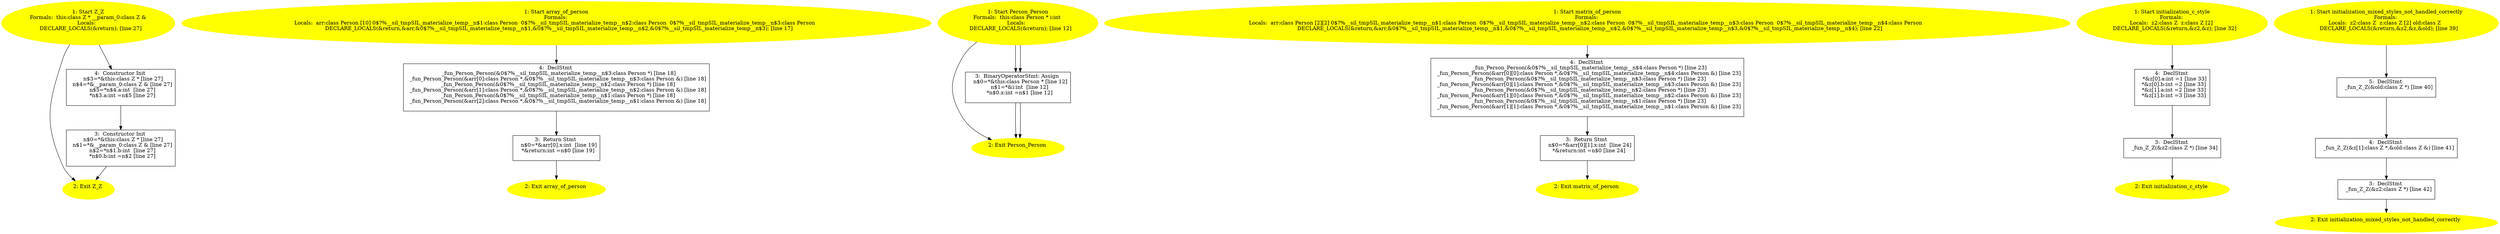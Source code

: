 /* @generated */
digraph iCFG {
"Z_Z2" [label="2: Exit Z_Z \n  " color=yellow style=filled]
	

"Z_Z1" [label="1: Start Z_Z\nFormals:  this:class Z *\nLocals:  \n   DECLARE_LOCALS(&return); [line 27]\n " color=yellow style=filled]
	

	 "Z_Z1" -> "Z_Z2" ;
"array_of_person4" [label="4:  DeclStmt \n   _fun_Person_Person(&0$?%__sil_tmpSIL_materialize_temp__n$3:class Person *) [line 18]\n  _fun_Person_Person(&arr[0]:class Person *,&0$?%__sil_tmpSIL_materialize_temp__n$3:class Person &) [line 18]\n  _fun_Person_Person(&0$?%__sil_tmpSIL_materialize_temp__n$2:class Person *) [line 18]\n  _fun_Person_Person(&arr[1]:class Person *,&0$?%__sil_tmpSIL_materialize_temp__n$2:class Person &) [line 18]\n  _fun_Person_Person(&0$?%__sil_tmpSIL_materialize_temp__n$1:class Person *) [line 18]\n  _fun_Person_Person(&arr[2]:class Person *,&0$?%__sil_tmpSIL_materialize_temp__n$1:class Person &) [line 18]\n " shape="box"]
	

	 "array_of_person4" -> "array_of_person3" ;
"array_of_person3" [label="3:  Return Stmt \n   n$0=*&arr[0].x:int  [line 19]\n  *&return:int =n$0 [line 19]\n " shape="box"]
	

	 "array_of_person3" -> "array_of_person2" ;
"array_of_person2" [label="2: Exit array_of_person \n  " color=yellow style=filled]
	

"array_of_person1" [label="1: Start array_of_person\nFormals: \nLocals:  arr:class Person [10] 0$?%__sil_tmpSIL_materialize_temp__n$1:class Person  0$?%__sil_tmpSIL_materialize_temp__n$2:class Person  0$?%__sil_tmpSIL_materialize_temp__n$3:class Person  \n   DECLARE_LOCALS(&return,&arr,&0$?%__sil_tmpSIL_materialize_temp__n$1,&0$?%__sil_tmpSIL_materialize_temp__n$2,&0$?%__sil_tmpSIL_materialize_temp__n$3); [line 17]\n " color=yellow style=filled]
	

	 "array_of_person1" -> "array_of_person4" ;
"Person_Person2" [label="2: Exit Person_Person \n  " color=yellow style=filled]
	

"Person_Person1" [label="1: Start Person_Person\nFormals:  this:class Person *\nLocals:  \n   DECLARE_LOCALS(&return); [line 13]\n " color=yellow style=filled]
	

	 "Person_Person1" -> "Person_Person2" ;
"matrix_of_person4" [label="4:  DeclStmt \n   _fun_Person_Person(&0$?%__sil_tmpSIL_materialize_temp__n$4:class Person *) [line 23]\n  _fun_Person_Person(&arr[0][0]:class Person *,&0$?%__sil_tmpSIL_materialize_temp__n$4:class Person &) [line 23]\n  _fun_Person_Person(&0$?%__sil_tmpSIL_materialize_temp__n$3:class Person *) [line 23]\n  _fun_Person_Person(&arr[0][1]:class Person *,&0$?%__sil_tmpSIL_materialize_temp__n$3:class Person &) [line 23]\n  _fun_Person_Person(&0$?%__sil_tmpSIL_materialize_temp__n$2:class Person *) [line 23]\n  _fun_Person_Person(&arr[1][0]:class Person *,&0$?%__sil_tmpSIL_materialize_temp__n$2:class Person &) [line 23]\n  _fun_Person_Person(&0$?%__sil_tmpSIL_materialize_temp__n$1:class Person *) [line 23]\n  _fun_Person_Person(&arr[1][1]:class Person *,&0$?%__sil_tmpSIL_materialize_temp__n$1:class Person &) [line 23]\n " shape="box"]
	

	 "matrix_of_person4" -> "matrix_of_person3" ;
"matrix_of_person3" [label="3:  Return Stmt \n   n$0=*&arr[0][1].x:int  [line 24]\n  *&return:int =n$0 [line 24]\n " shape="box"]
	

	 "matrix_of_person3" -> "matrix_of_person2" ;
"matrix_of_person2" [label="2: Exit matrix_of_person \n  " color=yellow style=filled]
	

"matrix_of_person1" [label="1: Start matrix_of_person\nFormals: \nLocals:  arr:class Person [2][2] 0$?%__sil_tmpSIL_materialize_temp__n$1:class Person  0$?%__sil_tmpSIL_materialize_temp__n$2:class Person  0$?%__sil_tmpSIL_materialize_temp__n$3:class Person  0$?%__sil_tmpSIL_materialize_temp__n$4:class Person  \n   DECLARE_LOCALS(&return,&arr,&0$?%__sil_tmpSIL_materialize_temp__n$1,&0$?%__sil_tmpSIL_materialize_temp__n$2,&0$?%__sil_tmpSIL_materialize_temp__n$3,&0$?%__sil_tmpSIL_materialize_temp__n$4); [line 22]\n " color=yellow style=filled]
	

	 "matrix_of_person1" -> "matrix_of_person4" ;
"Person_Person3" [label="3:  Constructor Init \n   n$0=*&this:class Person * [line 10]\n  n$1=*&__param_0:class Person & [line 10]\n  n$2=*n$1.x:int  [line 10]\n  *n$0.x:int =n$2 [line 10]\n " shape="box"]
	

	 "Person_Person3" -> "Person_Person2" ;
"Person_Person2" [label="2: Exit Person_Person \n  " color=yellow style=filled]
	

"Person_Person1" [label="1: Start Person_Person\nFormals:  this:class Person * __param_0:class Person &\nLocals:  \n   DECLARE_LOCALS(&return); [line 10]\n " color=yellow style=filled]
	

	 "Person_Person1" -> "Person_Person3" ;
"Person_Person3" [label="3:  BinaryOperatorStmt: Assign \n   n$0=*&this:class Person * [line 12]\n  n$1=*&i:int  [line 12]\n  *n$0.x:int =n$1 [line 12]\n " shape="box"]
	

	 "Person_Person3" -> "Person_Person2" ;
"Person_Person2" [label="2: Exit Person_Person \n  " color=yellow style=filled]
	

"Person_Person1" [label="1: Start Person_Person\nFormals:  this:class Person * i:int \nLocals:  \n   DECLARE_LOCALS(&return); [line 12]\n " color=yellow style=filled]
	

	 "Person_Person1" -> "Person_Person3" ;
"Z_Z4" [label="4:  Constructor Init \n   n$3=*&this:class Z * [line 27]\n  n$4=*&__param_0:class Z & [line 27]\n  n$5=*n$4.a:int  [line 27]\n  *n$3.a:int =n$5 [line 27]\n " shape="box"]
	

	 "Z_Z4" -> "Z_Z3" ;
"Z_Z3" [label="3:  Constructor Init \n   n$0=*&this:class Z * [line 27]\n  n$1=*&__param_0:class Z & [line 27]\n  n$2=*n$1.b:int  [line 27]\n  *n$0.b:int =n$2 [line 27]\n " shape="box"]
	

	 "Z_Z3" -> "Z_Z2" ;
"Z_Z2" [label="2: Exit Z_Z \n  " color=yellow style=filled]
	

"Z_Z1" [label="1: Start Z_Z\nFormals:  this:class Z * __param_0:class Z &\nLocals:  \n   DECLARE_LOCALS(&return); [line 27]\n " color=yellow style=filled]
	

	 "Z_Z1" -> "Z_Z4" ;
"initialization_c_style4" [label="4:  DeclStmt \n   *&z[0].a:int =1 [line 33]\n  *&z[0].b:int =2 [line 33]\n  *&z[1].a:int =2 [line 33]\n  *&z[1].b:int =3 [line 33]\n " shape="box"]
	

	 "initialization_c_style4" -> "initialization_c_style3" ;
"initialization_c_style3" [label="3:  DeclStmt \n   _fun_Z_Z(&z2:class Z *) [line 34]\n " shape="box"]
	

	 "initialization_c_style3" -> "initialization_c_style2" ;
"initialization_c_style2" [label="2: Exit initialization_c_style \n  " color=yellow style=filled]
	

"initialization_c_style1" [label="1: Start initialization_c_style\nFormals: \nLocals:  z2:class Z  z:class Z [2] \n   DECLARE_LOCALS(&return,&z2,&z); [line 32]\n " color=yellow style=filled]
	

	 "initialization_c_style1" -> "initialization_c_style4" ;
"initialization_mixed_styles_not_handled_correctly5" [label="5:  DeclStmt \n   _fun_Z_Z(&old:class Z *) [line 40]\n " shape="box"]
	

	 "initialization_mixed_styles_not_handled_correctly5" -> "initialization_mixed_styles_not_handled_correctly4" ;
"initialization_mixed_styles_not_handled_correctly4" [label="4:  DeclStmt \n   _fun_Z_Z(&z[1]:class Z *,&old:class Z &) [line 41]\n " shape="box"]
	

	 "initialization_mixed_styles_not_handled_correctly4" -> "initialization_mixed_styles_not_handled_correctly3" ;
"initialization_mixed_styles_not_handled_correctly3" [label="3:  DeclStmt \n   _fun_Z_Z(&z2:class Z *) [line 42]\n " shape="box"]
	

	 "initialization_mixed_styles_not_handled_correctly3" -> "initialization_mixed_styles_not_handled_correctly2" ;
"initialization_mixed_styles_not_handled_correctly2" [label="2: Exit initialization_mixed_styles_not_handled_correctly \n  " color=yellow style=filled]
	

"initialization_mixed_styles_not_handled_correctly1" [label="1: Start initialization_mixed_styles_not_handled_correctly\nFormals: \nLocals:  z2:class Z  z:class Z [2] old:class Z  \n   DECLARE_LOCALS(&return,&z2,&z,&old); [line 39]\n " color=yellow style=filled]
	

	 "initialization_mixed_styles_not_handled_correctly1" -> "initialization_mixed_styles_not_handled_correctly5" ;
}
